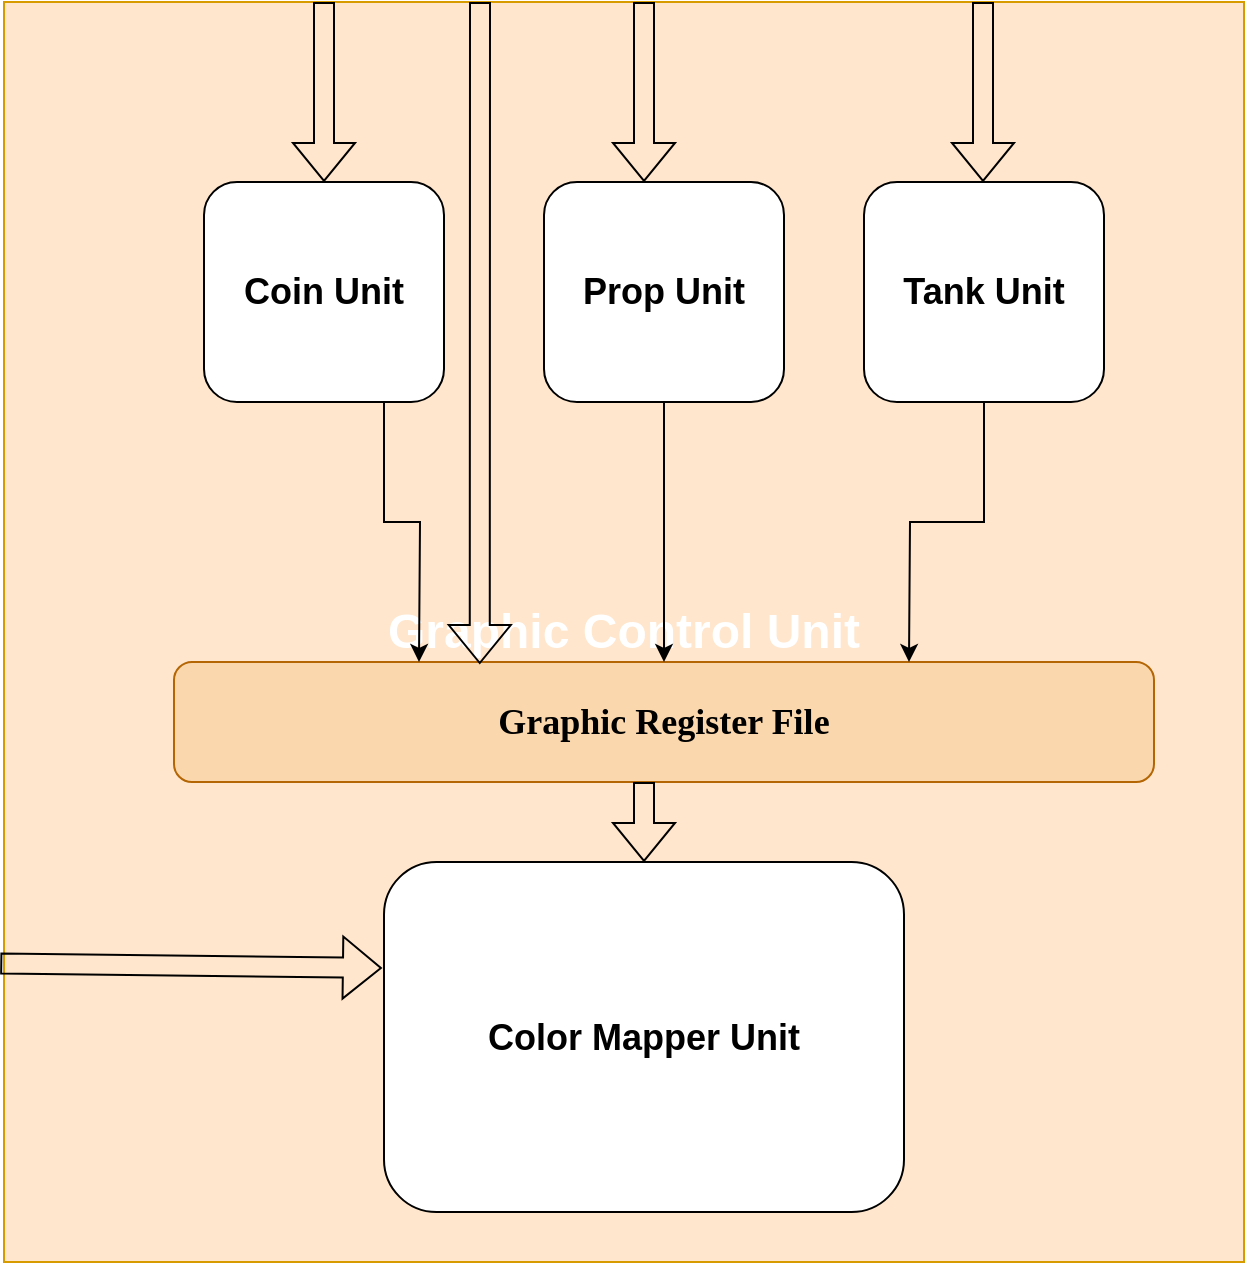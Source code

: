 <mxfile version="21.2.9" type="github">
  <diagram name="Page-1" id="usXlxULEygn5WnVhmYNG">
    <mxGraphModel dx="1434" dy="764" grid="1" gridSize="10" guides="1" tooltips="1" connect="1" arrows="1" fold="1" page="1" pageScale="1" pageWidth="850" pageHeight="1100" math="0" shadow="0">
      <root>
        <mxCell id="0" />
        <mxCell id="1" parent="0" />
        <mxCell id="MsBYiqdOeI-eg2gfLr3H-1" value="&lt;h1&gt;&lt;font color=&quot;#ffffff&quot;&gt;Graphic Control Unit&lt;/font&gt;&lt;/h1&gt;" style="rounded=0;whiteSpace=wrap;html=1;fillColor=#ffe6cc;strokeColor=#d79b00;" vertex="1" parent="1">
          <mxGeometry x="30" y="100" width="620" height="630" as="geometry" />
        </mxCell>
        <mxCell id="MsBYiqdOeI-eg2gfLr3H-2" value="&lt;h2&gt;Coin Unit&lt;/h2&gt;" style="rounded=1;whiteSpace=wrap;html=1;" vertex="1" parent="1">
          <mxGeometry x="130" y="190" width="120" height="110" as="geometry" />
        </mxCell>
        <mxCell id="MsBYiqdOeI-eg2gfLr3H-3" value="&lt;h2&gt;Tank Unit&lt;/h2&gt;" style="rounded=1;whiteSpace=wrap;html=1;" vertex="1" parent="1">
          <mxGeometry x="460" y="190" width="120" height="110" as="geometry" />
        </mxCell>
        <mxCell id="MsBYiqdOeI-eg2gfLr3H-4" value="&lt;h2&gt;Prop Unit&lt;/h2&gt;" style="rounded=1;whiteSpace=wrap;html=1;" vertex="1" parent="1">
          <mxGeometry x="300" y="190" width="120" height="110" as="geometry" />
        </mxCell>
        <mxCell id="MsBYiqdOeI-eg2gfLr3H-5" value="&lt;h2&gt;Color Mapper Unit&lt;/h2&gt;" style="rounded=1;whiteSpace=wrap;html=1;" vertex="1" parent="1">
          <mxGeometry x="220" y="530" width="260" height="175" as="geometry" />
        </mxCell>
        <mxCell id="MsBYiqdOeI-eg2gfLr3H-6" value="&lt;h2&gt;&lt;font face=&quot;Georgia&quot;&gt;Graphic Register File&lt;/font&gt;&lt;/h2&gt;" style="rounded=1;whiteSpace=wrap;html=1;fillColor=#fad7ac;strokeColor=#b46504;" vertex="1" parent="1">
          <mxGeometry x="115" y="430" width="490" height="60" as="geometry" />
        </mxCell>
        <mxCell id="MsBYiqdOeI-eg2gfLr3H-7" value="" style="endArrow=classic;html=1;rounded=0;exitX=0.75;exitY=1;exitDx=0;exitDy=0;entryX=0.25;entryY=0;entryDx=0;entryDy=0;" edge="1" parent="1" source="MsBYiqdOeI-eg2gfLr3H-2" target="MsBYiqdOeI-eg2gfLr3H-6">
          <mxGeometry width="50" height="50" relative="1" as="geometry">
            <mxPoint x="190" y="250" as="sourcePoint" />
            <mxPoint x="240" y="200" as="targetPoint" />
            <Array as="points">
              <mxPoint x="220" y="360" />
              <mxPoint x="238" y="360" />
            </Array>
          </mxGeometry>
        </mxCell>
        <mxCell id="MsBYiqdOeI-eg2gfLr3H-8" value="" style="endArrow=classic;html=1;rounded=0;exitX=0.5;exitY=1;exitDx=0;exitDy=0;entryX=0.75;entryY=0;entryDx=0;entryDy=0;" edge="1" parent="1" source="MsBYiqdOeI-eg2gfLr3H-3" target="MsBYiqdOeI-eg2gfLr3H-6">
          <mxGeometry width="50" height="50" relative="1" as="geometry">
            <mxPoint x="480" y="260" as="sourcePoint" />
            <mxPoint x="530" y="210" as="targetPoint" />
            <Array as="points">
              <mxPoint x="520" y="360" />
              <mxPoint x="483" y="360" />
            </Array>
          </mxGeometry>
        </mxCell>
        <mxCell id="MsBYiqdOeI-eg2gfLr3H-9" value="" style="endArrow=classic;html=1;rounded=0;exitX=0.5;exitY=1;exitDx=0;exitDy=0;entryX=0.5;entryY=0;entryDx=0;entryDy=0;" edge="1" parent="1" source="MsBYiqdOeI-eg2gfLr3H-4" target="MsBYiqdOeI-eg2gfLr3H-6">
          <mxGeometry width="50" height="50" relative="1" as="geometry">
            <mxPoint x="240" y="390" as="sourcePoint" />
            <mxPoint x="248" y="440" as="targetPoint" />
          </mxGeometry>
        </mxCell>
        <mxCell id="MsBYiqdOeI-eg2gfLr3H-10" value="" style="shape=flexArrow;endArrow=classic;html=1;rounded=0;entryX=0.5;entryY=0;entryDx=0;entryDy=0;" edge="1" parent="1" target="MsBYiqdOeI-eg2gfLr3H-5">
          <mxGeometry width="50" height="50" relative="1" as="geometry">
            <mxPoint x="350" y="490" as="sourcePoint" />
            <mxPoint x="400" y="440" as="targetPoint" />
          </mxGeometry>
        </mxCell>
        <mxCell id="MsBYiqdOeI-eg2gfLr3H-11" value="" style="shape=flexArrow;endArrow=classic;html=1;rounded=0;entryX=0.5;entryY=0;entryDx=0;entryDy=0;" edge="1" parent="1" target="MsBYiqdOeI-eg2gfLr3H-2">
          <mxGeometry width="50" height="50" relative="1" as="geometry">
            <mxPoint x="190" y="100" as="sourcePoint" />
            <mxPoint x="230" y="80" as="targetPoint" />
          </mxGeometry>
        </mxCell>
        <mxCell id="MsBYiqdOeI-eg2gfLr3H-12" value="" style="shape=flexArrow;endArrow=classic;html=1;rounded=0;entryX=0.5;entryY=0;entryDx=0;entryDy=0;" edge="1" parent="1">
          <mxGeometry width="50" height="50" relative="1" as="geometry">
            <mxPoint x="350" y="100" as="sourcePoint" />
            <mxPoint x="350" y="190" as="targetPoint" />
          </mxGeometry>
        </mxCell>
        <mxCell id="MsBYiqdOeI-eg2gfLr3H-13" value="" style="shape=flexArrow;endArrow=classic;html=1;rounded=0;entryX=0.5;entryY=0;entryDx=0;entryDy=0;" edge="1" parent="1">
          <mxGeometry width="50" height="50" relative="1" as="geometry">
            <mxPoint x="519.5" y="100" as="sourcePoint" />
            <mxPoint x="519.5" y="190" as="targetPoint" />
          </mxGeometry>
        </mxCell>
        <mxCell id="MsBYiqdOeI-eg2gfLr3H-14" value="" style="shape=flexArrow;endArrow=classic;html=1;rounded=0;entryX=0.312;entryY=0.017;entryDx=0;entryDy=0;entryPerimeter=0;" edge="1" parent="1" target="MsBYiqdOeI-eg2gfLr3H-6">
          <mxGeometry width="50" height="50" relative="1" as="geometry">
            <mxPoint x="268" y="100" as="sourcePoint" />
            <mxPoint x="270" y="190" as="targetPoint" />
          </mxGeometry>
        </mxCell>
        <mxCell id="MsBYiqdOeI-eg2gfLr3H-15" value="" style="shape=flexArrow;endArrow=classic;html=1;rounded=0;exitX=-0.003;exitY=0.763;exitDx=0;exitDy=0;entryX=-0.004;entryY=0.303;entryDx=0;entryDy=0;exitPerimeter=0;entryPerimeter=0;" edge="1" parent="1" source="MsBYiqdOeI-eg2gfLr3H-1" target="MsBYiqdOeI-eg2gfLr3H-5">
          <mxGeometry width="50" height="50" relative="1" as="geometry">
            <mxPoint x="110" y="620" as="sourcePoint" />
            <mxPoint x="160" y="570" as="targetPoint" />
          </mxGeometry>
        </mxCell>
      </root>
    </mxGraphModel>
  </diagram>
</mxfile>
